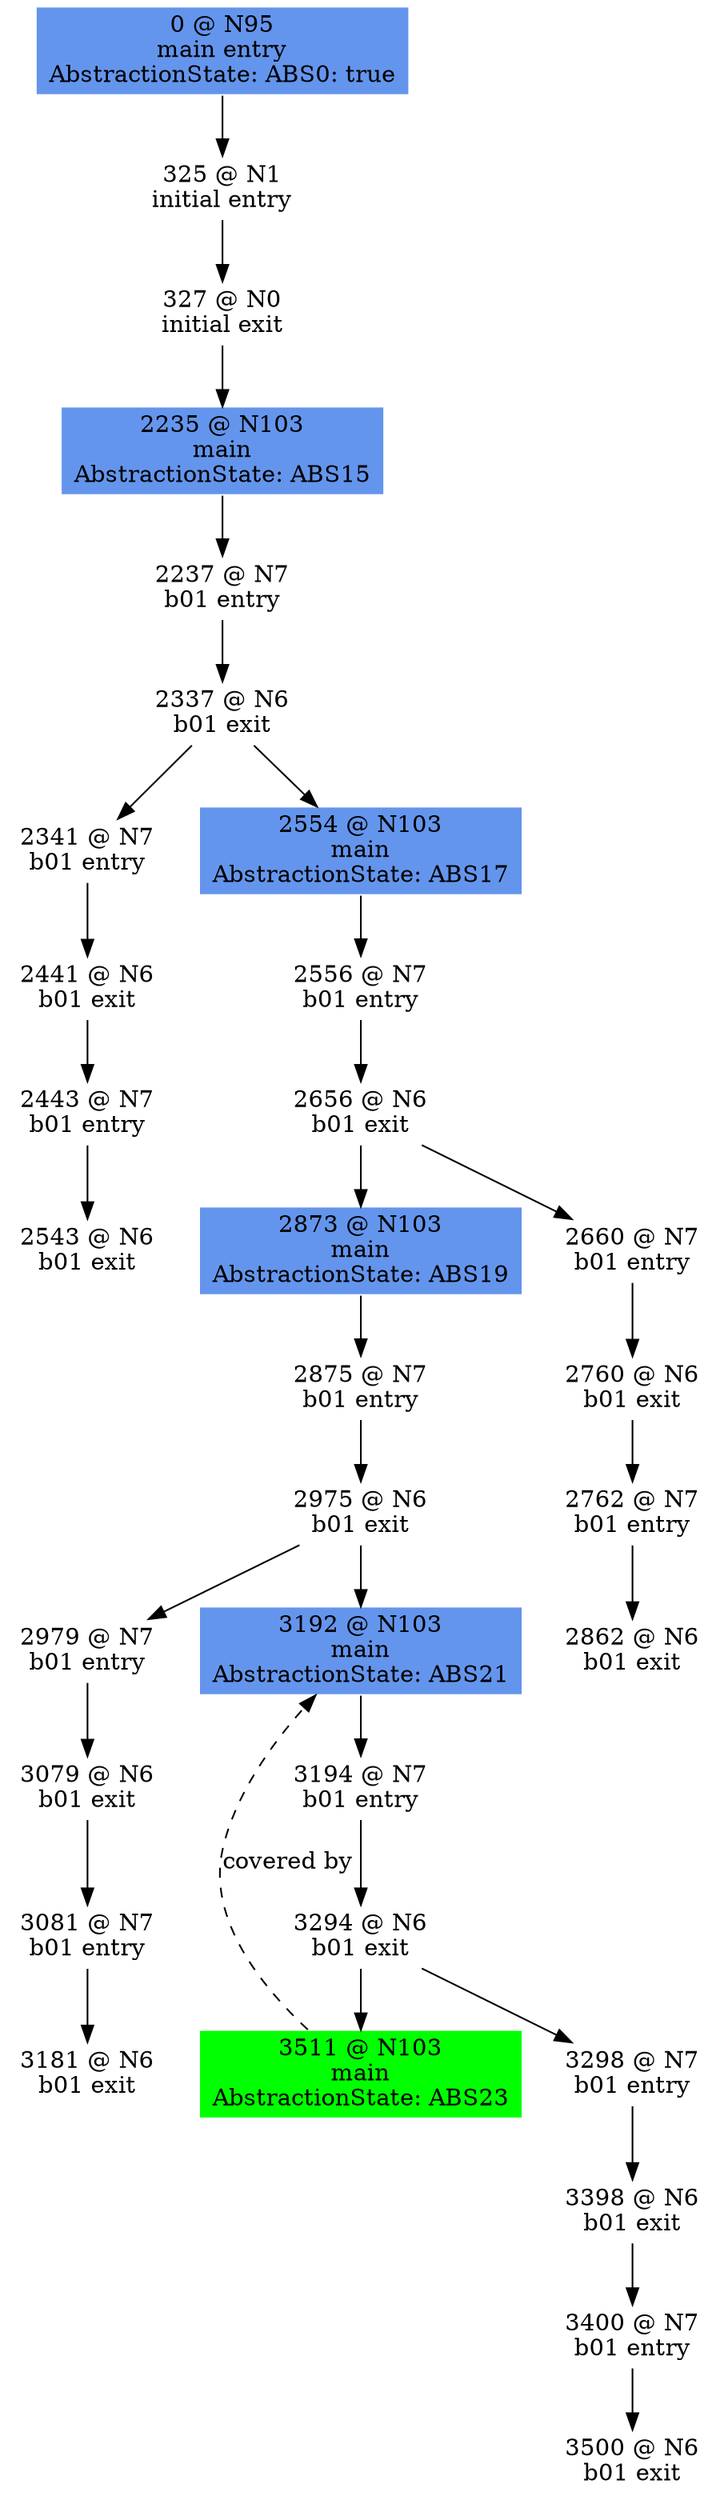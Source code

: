 digraph ARG {
node [style="filled" shape="box" color="white"]
0 [fillcolor="cornflowerblue" label="0 @ N95\nmain entry\nAbstractionState: ABS0: true\n" id="0"]
325 [label="325 @ N1\ninitial entry\n" id="325"]
327 [label="327 @ N0\ninitial exit\n" id="327"]
2235 [fillcolor="cornflowerblue" label="2235 @ N103\nmain\nAbstractionState: ABS15\n" id="2235"]
2237 [label="2237 @ N7\nb01 entry\n" id="2237"]
2337 [label="2337 @ N6\nb01 exit\n" id="2337"]
2341 [label="2341 @ N7\nb01 entry\n" id="2341"]
2441 [label="2441 @ N6\nb01 exit\n" id="2441"]
2443 [label="2443 @ N7\nb01 entry\n" id="2443"]
2543 [label="2543 @ N6\nb01 exit\n" id="2543"]
2554 [fillcolor="cornflowerblue" label="2554 @ N103\nmain\nAbstractionState: ABS17\n" id="2554"]
2556 [label="2556 @ N7\nb01 entry\n" id="2556"]
2656 [label="2656 @ N6\nb01 exit\n" id="2656"]
2660 [label="2660 @ N7\nb01 entry\n" id="2660"]
2760 [label="2760 @ N6\nb01 exit\n" id="2760"]
2762 [label="2762 @ N7\nb01 entry\n" id="2762"]
2862 [label="2862 @ N6\nb01 exit\n" id="2862"]
2873 [fillcolor="cornflowerblue" label="2873 @ N103\nmain\nAbstractionState: ABS19\n" id="2873"]
2875 [label="2875 @ N7\nb01 entry\n" id="2875"]
2975 [label="2975 @ N6\nb01 exit\n" id="2975"]
2979 [label="2979 @ N7\nb01 entry\n" id="2979"]
3079 [label="3079 @ N6\nb01 exit\n" id="3079"]
3081 [label="3081 @ N7\nb01 entry\n" id="3081"]
3181 [label="3181 @ N6\nb01 exit\n" id="3181"]
3192 [fillcolor="cornflowerblue" label="3192 @ N103\nmain\nAbstractionState: ABS21\n" id="3192"]
3194 [label="3194 @ N7\nb01 entry\n" id="3194"]
3294 [label="3294 @ N6\nb01 exit\n" id="3294"]
3511 [fillcolor="green" label="3511 @ N103\nmain\nAbstractionState: ABS23\n" id="3511"]
3298 [label="3298 @ N7\nb01 entry\n" id="3298"]
3398 [label="3398 @ N6\nb01 exit\n" id="3398"]
3400 [label="3400 @ N7\nb01 entry\n" id="3400"]
3500 [label="3500 @ N6\nb01 exit\n" id="3500"]
0 -> 325 []
325 -> 327 []
327 -> 2235 []
2235 -> 2237 []
2237 -> 2337 []
2337 -> 2554 []
2337 -> 2341 []
2341 -> 2441 []
2441 -> 2443 []
2443 -> 2543 []
2554 -> 2556 []
2556 -> 2656 []
2656 -> 2873 []
2656 -> 2660 []
2660 -> 2760 []
2760 -> 2762 []
2762 -> 2862 []
2873 -> 2875 []
2875 -> 2975 []
2975 -> 3192 []
2975 -> 2979 []
2979 -> 3079 []
3079 -> 3081 []
3081 -> 3181 []
3511 -> 3192 [style="dashed" weight="0" label="covered by"]
3192 -> 3194 []
3194 -> 3294 []
3294 -> 3298 []
3294 -> 3511 []
3298 -> 3398 []
3398 -> 3400 []
3400 -> 3500 []
}
